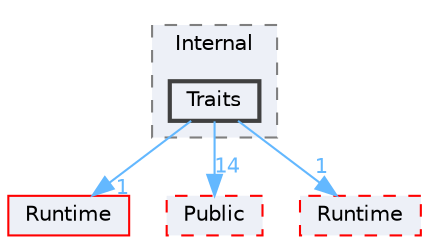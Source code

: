 digraph "Traits"
{
 // INTERACTIVE_SVG=YES
 // LATEX_PDF_SIZE
  bgcolor="transparent";
  edge [fontname=Helvetica,fontsize=10,labelfontname=Helvetica,labelfontsize=10];
  node [fontname=Helvetica,fontsize=10,shape=box,height=0.2,width=0.4];
  compound=true
  subgraph clusterdir_2a65bfbad505dee2d14d594fbdf72bcb {
    graph [ bgcolor="#edf0f7", pencolor="grey50", label="Internal", fontname=Helvetica,fontsize=10 style="filled,dashed", URL="dir_2a65bfbad505dee2d14d594fbdf72bcb.html",tooltip=""]
  dir_0620310d6b3aa9c76a5ffb4763b01b73 [label="Traits", fillcolor="#edf0f7", color="grey25", style="filled,bold", URL="dir_0620310d6b3aa9c76a5ffb4763b01b73.html",tooltip=""];
  }
  dir_7536b172fbd480bfd146a1b1acd6856b [label="Runtime", fillcolor="#edf0f7", color="red", style="filled", URL="dir_7536b172fbd480bfd146a1b1acd6856b.html",tooltip=""];
  dir_fe7a790aba818ef5f4ecb0c4f8b94358 [label="Public", fillcolor="#edf0f7", color="red", style="filled,dashed", URL="dir_fe7a790aba818ef5f4ecb0c4f8b94358.html",tooltip=""];
  dir_a60e1ce30f7313164a0e11a69cddad56 [label="Runtime", fillcolor="#edf0f7", color="red", style="filled,dashed", URL="dir_a60e1ce30f7313164a0e11a69cddad56.html",tooltip=""];
  dir_0620310d6b3aa9c76a5ffb4763b01b73->dir_7536b172fbd480bfd146a1b1acd6856b [headlabel="1", labeldistance=1.5 headhref="dir_001209_000984.html" href="dir_001209_000984.html" color="steelblue1" fontcolor="steelblue1"];
  dir_0620310d6b3aa9c76a5ffb4763b01b73->dir_a60e1ce30f7313164a0e11a69cddad56 [headlabel="1", labeldistance=1.5 headhref="dir_001209_000983.html" href="dir_001209_000983.html" color="steelblue1" fontcolor="steelblue1"];
  dir_0620310d6b3aa9c76a5ffb4763b01b73->dir_fe7a790aba818ef5f4ecb0c4f8b94358 [headlabel="14", labeldistance=1.5 headhref="dir_001209_000788.html" href="dir_001209_000788.html" color="steelblue1" fontcolor="steelblue1"];
}
